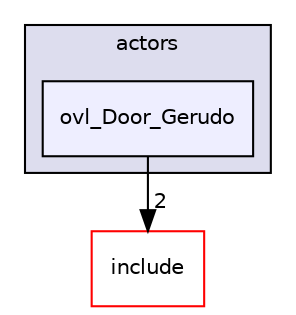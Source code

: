 digraph "src/overlays/actors/ovl_Door_Gerudo" {
  compound=true
  node [ fontsize="10", fontname="Helvetica"];
  edge [ labelfontsize="10", labelfontname="Helvetica"];
  subgraph clusterdir_e93473484be31ce7bcb356bd643a22f8 {
    graph [ bgcolor="#ddddee", pencolor="black", label="actors" fontname="Helvetica", fontsize="10", URL="dir_e93473484be31ce7bcb356bd643a22f8.html"]
  dir_c9a6be7c5896bad620da8c91cfae8310 [shape=box, label="ovl_Door_Gerudo", style="filled", fillcolor="#eeeeff", pencolor="black", URL="dir_c9a6be7c5896bad620da8c91cfae8310.html"];
  }
  dir_d44c64559bbebec7f509842c48db8b23 [shape=box label="include" fillcolor="white" style="filled" color="red" URL="dir_d44c64559bbebec7f509842c48db8b23.html"];
  dir_c9a6be7c5896bad620da8c91cfae8310->dir_d44c64559bbebec7f509842c48db8b23 [headlabel="2", labeldistance=1.5 headhref="dir_000167_000000.html"];
}
